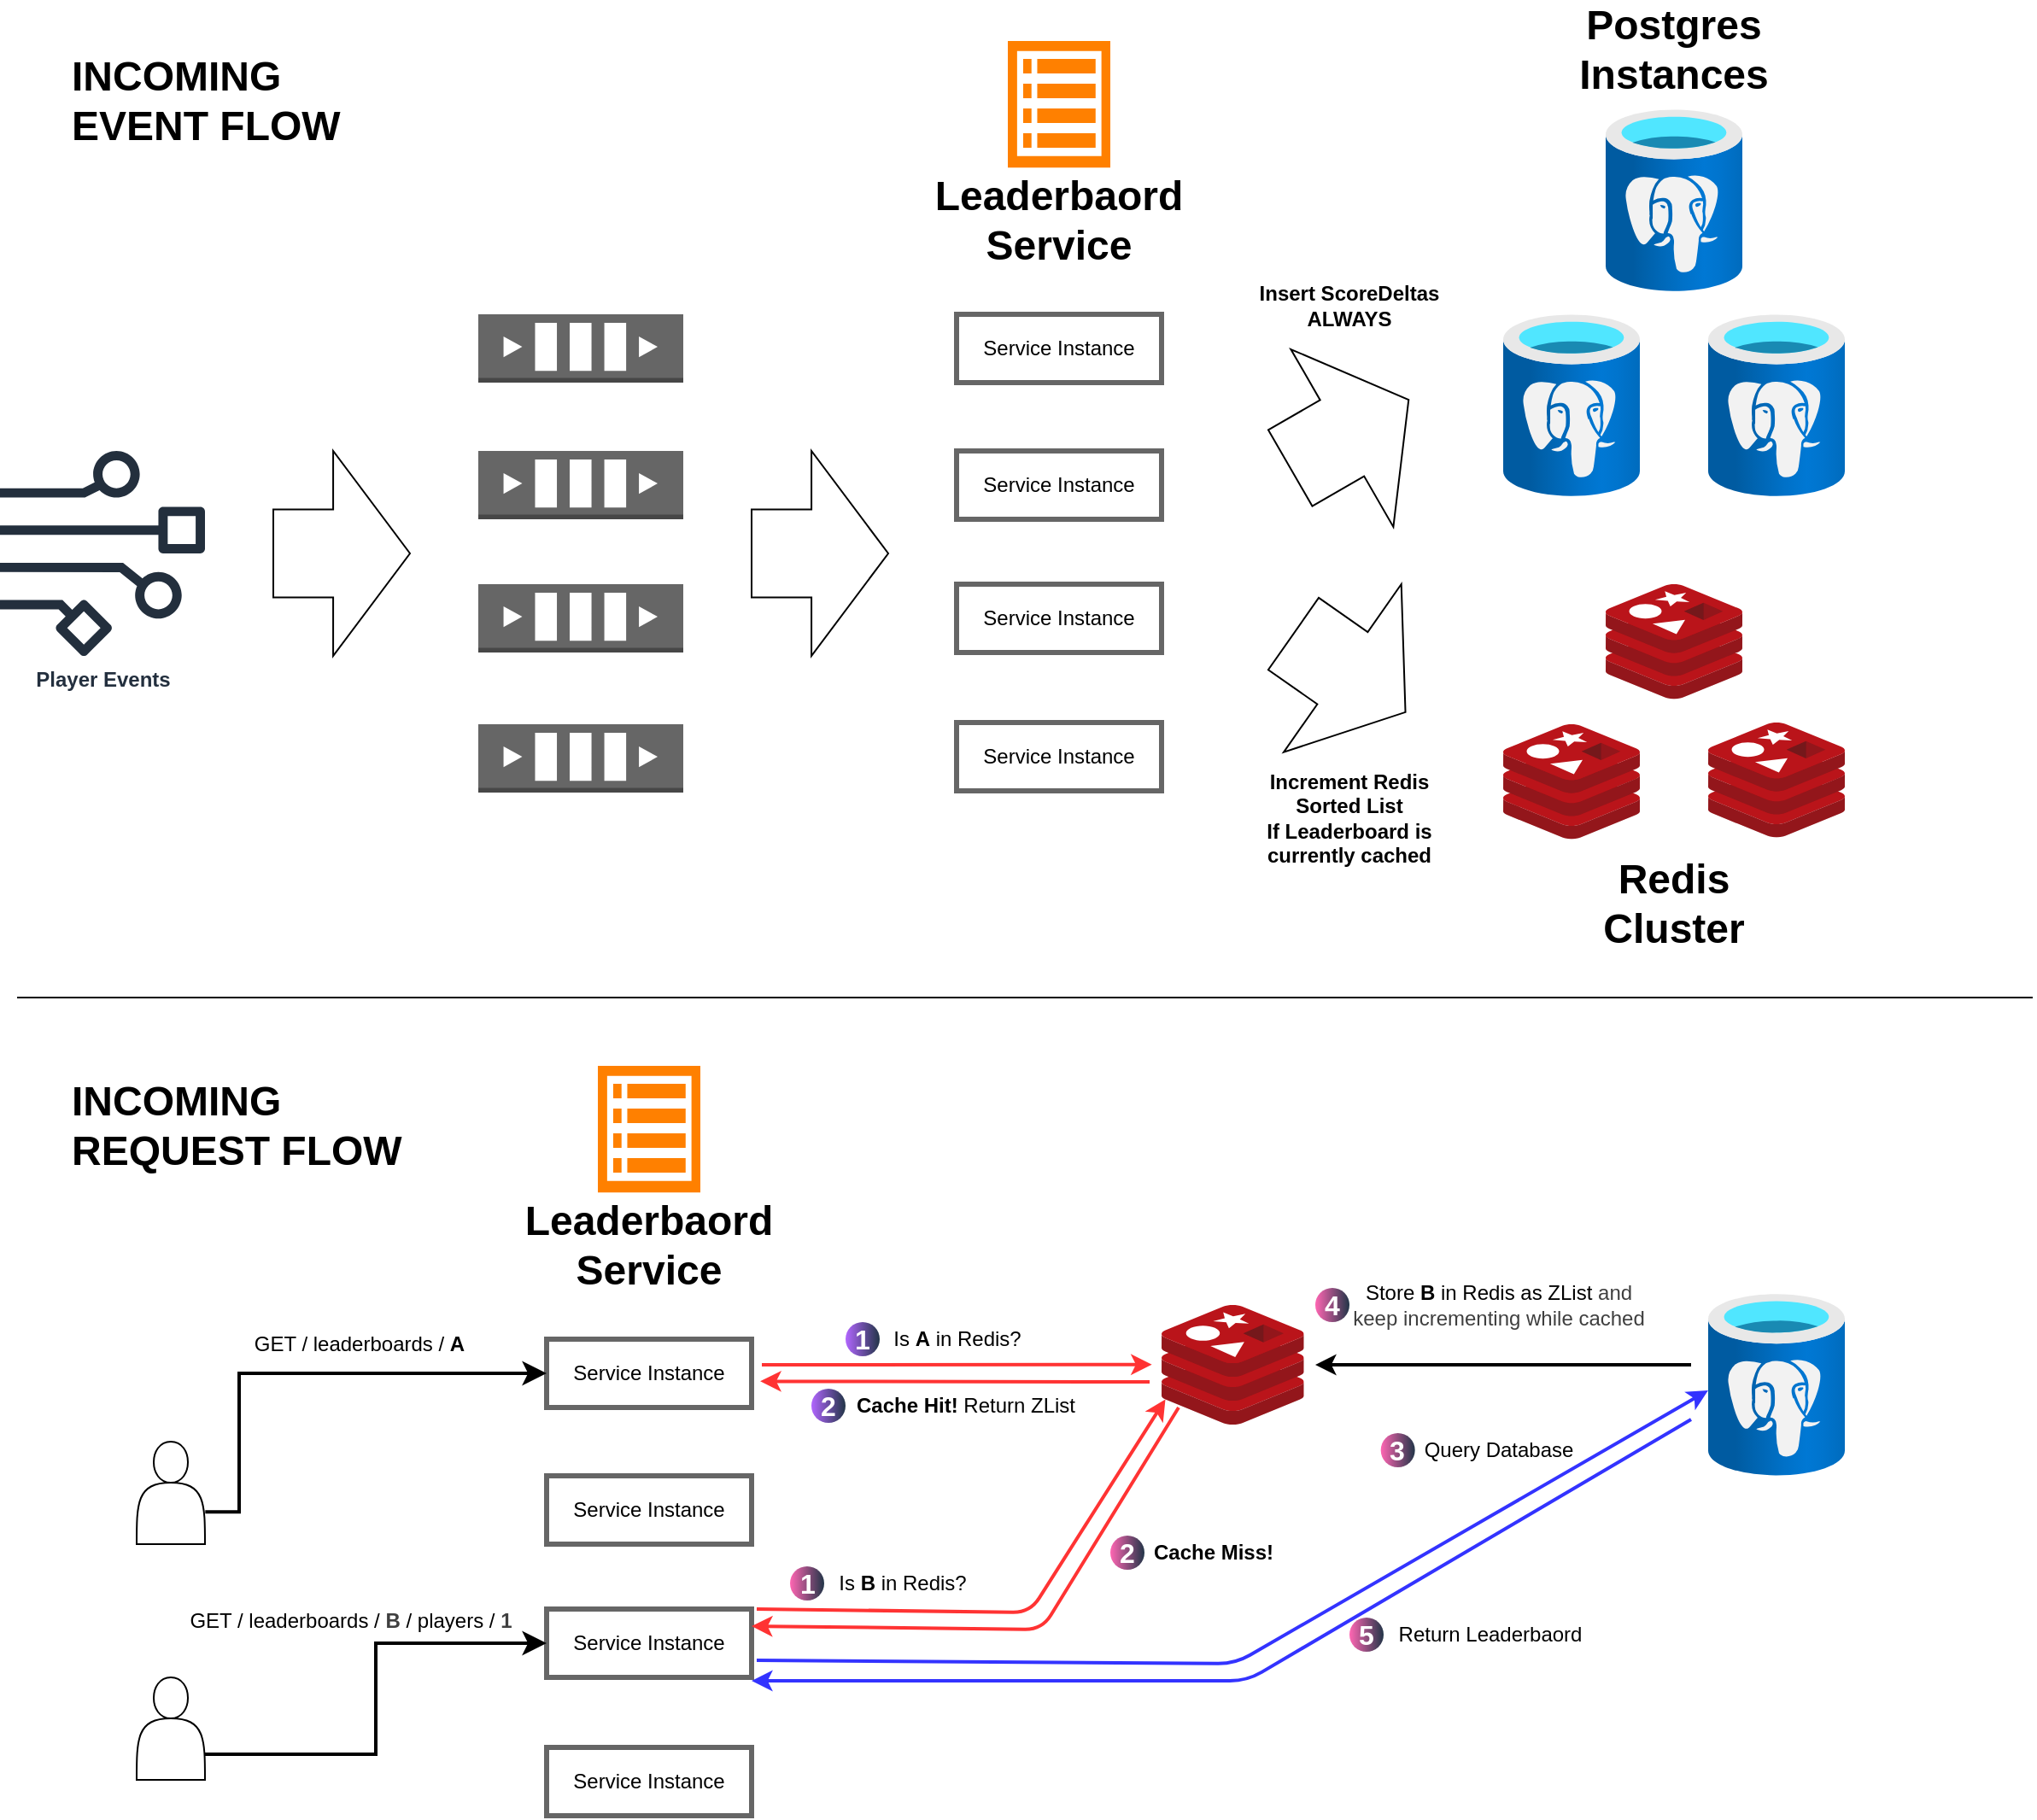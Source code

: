 <mxfile>
    <diagram id="5w8PpjfZcQBBPl3qTHrv" name="Page-1">
        <mxGraphModel dx="1994" dy="1604" grid="1" gridSize="10" guides="1" tooltips="1" connect="1" arrows="1" fold="1" page="1" pageScale="1" pageWidth="1200" pageHeight="1200" math="0" shadow="0">
            <root>
                <mxCell id="0"/>
                <mxCell id="1" parent="0"/>
                <mxCell id="2" value="" style="shape=image;verticalLabelPosition=bottom;labelBackgroundColor=default;verticalAlign=top;aspect=fixed;imageAspect=0;image=https://cloudian.com/wp-content/uploads/2024/03/kafka-logo.png;fontColor=#666666;" parent="1" vertex="1">
                    <mxGeometry x="280" y="80" width="120" height="125.44" as="geometry"/>
                </mxCell>
                <mxCell id="3" value="Player Events" style="sketch=0;outlineConnect=0;fontColor=#232F3E;gradientColor=none;fillColor=#232F3D;strokeColor=none;dashed=0;verticalLabelPosition=bottom;verticalAlign=top;align=center;html=1;fontSize=12;fontStyle=1;aspect=fixed;pointerEvents=1;shape=mxgraph.aws4.data_stream;" parent="1" vertex="1">
                    <mxGeometry y="320" width="120" height="120" as="geometry"/>
                </mxCell>
                <mxCell id="4" value="" style="outlineConnect=0;dashed=0;verticalLabelPosition=bottom;verticalAlign=top;align=center;html=1;shape=mxgraph.aws3.queue;fillColor=#666666;gradientColor=none;strokeColor=#666666;" parent="1" vertex="1">
                    <mxGeometry x="280" y="240" width="120" height="40" as="geometry"/>
                </mxCell>
                <mxCell id="5" value="" style="outlineConnect=0;dashed=0;verticalLabelPosition=bottom;verticalAlign=top;align=center;html=1;shape=mxgraph.aws3.queue;fillColor=#666666;gradientColor=none;strokeColor=#666666;" parent="1" vertex="1">
                    <mxGeometry x="280" y="320" width="120" height="40" as="geometry"/>
                </mxCell>
                <mxCell id="6" value="" style="outlineConnect=0;dashed=0;verticalLabelPosition=bottom;verticalAlign=top;align=center;html=1;shape=mxgraph.aws3.queue;fillColor=#666666;gradientColor=none;strokeColor=#666666;" parent="1" vertex="1">
                    <mxGeometry x="280" y="398" width="120" height="40" as="geometry"/>
                </mxCell>
                <mxCell id="7" value="" style="outlineConnect=0;dashed=0;verticalLabelPosition=bottom;verticalAlign=top;align=center;html=1;shape=mxgraph.aws3.queue;fillColor=#666666;gradientColor=none;strokeColor=#666666;" parent="1" vertex="1">
                    <mxGeometry x="280" y="480" width="120" height="40" as="geometry"/>
                </mxCell>
                <mxCell id="8" value="" style="shape=singleArrow;whiteSpace=wrap;html=1;arrowWidth=0.429;arrowSize=0.562;" parent="1" vertex="1">
                    <mxGeometry x="160" y="320" width="80" height="120" as="geometry"/>
                </mxCell>
                <mxCell id="9" value="" style="shape=singleArrow;whiteSpace=wrap;html=1;arrowWidth=0.429;arrowSize=0.562;" parent="1" vertex="1">
                    <mxGeometry x="440" y="320" width="80" height="120" as="geometry"/>
                </mxCell>
                <mxCell id="10" value="" style="sketch=0;html=1;aspect=fixed;strokeColor=none;shadow=0;fillColor=#FF8000;verticalAlign=top;labelPosition=center;verticalLabelPosition=bottom;shape=mxgraph.gcp2.view_list" parent="1" vertex="1">
                    <mxGeometry x="590" y="80" width="60" height="74.07" as="geometry"/>
                </mxCell>
                <mxCell id="13" value="&lt;font&gt;Leaderbaord Service&lt;/font&gt;" style="text;strokeColor=none;align=center;fillColor=none;html=1;verticalAlign=middle;whiteSpace=wrap;rounded=0;fontStyle=1;fontSize=24;" parent="1" vertex="1">
                    <mxGeometry x="560" y="170" width="120" height="30" as="geometry"/>
                </mxCell>
                <mxCell id="14" value="Service Instance" style="rounded=0;whiteSpace=wrap;html=1;strokeWidth=3;strokeColor=#666666;" parent="1" vertex="1">
                    <mxGeometry x="560" y="240" width="120" height="40" as="geometry"/>
                </mxCell>
                <mxCell id="15" value="Service Instance" style="rounded=0;whiteSpace=wrap;html=1;strokeWidth=3;strokeColor=#666666;" parent="1" vertex="1">
                    <mxGeometry x="560" y="320" width="120" height="40" as="geometry"/>
                </mxCell>
                <mxCell id="16" value="Service Instance" style="rounded=0;whiteSpace=wrap;html=1;strokeWidth=3;strokeColor=#666666;" parent="1" vertex="1">
                    <mxGeometry x="560" y="398" width="120" height="40" as="geometry"/>
                </mxCell>
                <mxCell id="17" value="Service Instance" style="rounded=0;whiteSpace=wrap;html=1;strokeWidth=3;strokeColor=#666666;" parent="1" vertex="1">
                    <mxGeometry x="560" y="479" width="120" height="40" as="geometry"/>
                </mxCell>
                <mxCell id="20" value="" style="image;aspect=fixed;html=1;points=[];align=center;fontSize=12;image=img/lib/azure2/databases/Azure_Database_PostgreSQL_Server.svg;" parent="1" vertex="1">
                    <mxGeometry x="940" y="120" width="80" height="106.67" as="geometry"/>
                </mxCell>
                <mxCell id="21" value="" style="shape=singleArrow;whiteSpace=wrap;html=1;arrowWidth=0.429;arrowSize=0.562;rotation=-30;" parent="1" vertex="1">
                    <mxGeometry x="750" y="250" width="80" height="120" as="geometry"/>
                </mxCell>
                <mxCell id="22" value="" style="image;aspect=fixed;html=1;points=[];align=center;fontSize=12;image=img/lib/azure2/databases/Azure_Database_PostgreSQL_Server.svg;" parent="1" vertex="1">
                    <mxGeometry x="880" y="240" width="80" height="106.67" as="geometry"/>
                </mxCell>
                <mxCell id="23" value="" style="image;aspect=fixed;html=1;points=[];align=center;fontSize=12;image=img/lib/azure2/databases/Azure_Database_PostgreSQL_Server.svg;" parent="1" vertex="1">
                    <mxGeometry x="1000" y="240" width="80" height="106.67" as="geometry"/>
                </mxCell>
                <mxCell id="24" value="" style="shape=singleArrow;whiteSpace=wrap;html=1;arrowWidth=0.429;arrowSize=0.562;rotation=35;" parent="1" vertex="1">
                    <mxGeometry x="750" y="390" width="80" height="120" as="geometry"/>
                </mxCell>
                <mxCell id="25" value="" style="image;sketch=0;aspect=fixed;html=1;points=[];align=center;fontSize=12;image=img/lib/mscae/Cache_Redis_Product.svg;" parent="1" vertex="1">
                    <mxGeometry x="880" y="480" width="80" height="67.2" as="geometry"/>
                </mxCell>
                <mxCell id="26" value="" style="image;sketch=0;aspect=fixed;html=1;points=[];align=center;fontSize=12;image=img/lib/mscae/Cache_Redis_Product.svg;" parent="1" vertex="1">
                    <mxGeometry x="1000" y="479" width="80" height="67.2" as="geometry"/>
                </mxCell>
                <mxCell id="27" value="" style="image;sketch=0;aspect=fixed;html=1;points=[];align=center;fontSize=12;image=img/lib/mscae/Cache_Redis_Product.svg;" parent="1" vertex="1">
                    <mxGeometry x="940" y="398.0" width="80" height="67.2" as="geometry"/>
                </mxCell>
                <mxCell id="28" value="&lt;font&gt;Postgres Instances&lt;/font&gt;" style="text;strokeColor=none;align=center;fillColor=none;html=1;verticalAlign=middle;whiteSpace=wrap;rounded=0;fontStyle=1;fontSize=24;" parent="1" vertex="1">
                    <mxGeometry x="920" y="70" width="120" height="30" as="geometry"/>
                </mxCell>
                <mxCell id="29" value="&lt;font&gt;Redis Cluster&lt;/font&gt;" style="text;strokeColor=none;align=center;fillColor=none;html=1;verticalAlign=middle;whiteSpace=wrap;rounded=0;fontStyle=1;fontSize=24;" parent="1" vertex="1">
                    <mxGeometry x="920" y="570" width="120" height="30" as="geometry"/>
                </mxCell>
                <mxCell id="30" value="&lt;font&gt;Insert ScoreDeltas&lt;br&gt;ALWAYS&lt;/font&gt;" style="text;strokeColor=none;align=center;fillColor=none;html=1;verticalAlign=middle;whiteSpace=wrap;rounded=0;fontStyle=1;fontSize=12;" parent="1" vertex="1">
                    <mxGeometry x="730" y="220" width="120" height="30" as="geometry"/>
                </mxCell>
                <mxCell id="31" value="Increment Redis Sorted List&lt;br&gt;If Leaderboard is currently cached" style="text;strokeColor=none;align=center;fillColor=none;html=1;verticalAlign=middle;whiteSpace=wrap;rounded=0;fontStyle=1;fontSize=12;" parent="1" vertex="1">
                    <mxGeometry x="730" y="520" width="120" height="30" as="geometry"/>
                </mxCell>
                <mxCell id="32" value="&lt;font&gt;INCOMING&lt;/font&gt;&lt;div&gt;&lt;font&gt;EVENT FLOW&lt;/font&gt;&lt;/div&gt;" style="text;strokeColor=none;align=left;fillColor=none;html=1;verticalAlign=top;whiteSpace=wrap;rounded=0;fontStyle=1;fontSize=24;" parent="1" vertex="1">
                    <mxGeometry x="40" y="80" width="200" height="80" as="geometry"/>
                </mxCell>
                <mxCell id="33" value="" style="edgeStyle=none;orthogonalLoop=1;jettySize=auto;html=1;endArrow=none;endFill=0;" parent="1" edge="1">
                    <mxGeometry width="80" relative="1" as="geometry">
                        <mxPoint x="10" y="640" as="sourcePoint"/>
                        <mxPoint x="1190" y="640" as="targetPoint"/>
                        <Array as="points"/>
                    </mxGeometry>
                </mxCell>
                <mxCell id="34" value="&lt;font&gt;INCOMING&lt;/font&gt;&lt;div&gt;&lt;font&gt;REQUEST FLOW&lt;/font&gt;&lt;/div&gt;" style="text;strokeColor=none;align=left;fillColor=none;html=1;verticalAlign=top;whiteSpace=wrap;rounded=0;fontStyle=1;fontSize=24;" parent="1" vertex="1">
                    <mxGeometry x="40" y="680" width="200" height="80" as="geometry"/>
                </mxCell>
                <mxCell id="48" value="" style="sketch=0;html=1;aspect=fixed;strokeColor=none;shadow=0;fillColor=#FF8000;verticalAlign=top;labelPosition=center;verticalLabelPosition=bottom;shape=mxgraph.gcp2.view_list" parent="1" vertex="1">
                    <mxGeometry x="350" y="680" width="60" height="74.07" as="geometry"/>
                </mxCell>
                <mxCell id="49" value="&lt;font&gt;Leaderbaord Service&lt;/font&gt;" style="text;strokeColor=none;align=center;fillColor=none;html=1;verticalAlign=middle;whiteSpace=wrap;rounded=0;fontStyle=1;fontSize=24;" parent="1" vertex="1">
                    <mxGeometry x="320" y="770" width="120" height="30" as="geometry"/>
                </mxCell>
                <mxCell id="50" value="Service Instance" style="rounded=0;whiteSpace=wrap;html=1;strokeWidth=3;strokeColor=#666666;" parent="1" vertex="1">
                    <mxGeometry x="320" y="840" width="120" height="40" as="geometry"/>
                </mxCell>
                <mxCell id="51" value="Service Instance" style="rounded=0;whiteSpace=wrap;html=1;strokeWidth=3;strokeColor=#666666;" parent="1" vertex="1">
                    <mxGeometry x="320" y="920" width="120" height="40" as="geometry"/>
                </mxCell>
                <mxCell id="52" value="Service Instance" style="rounded=0;whiteSpace=wrap;html=1;strokeWidth=3;strokeColor=#666666;" parent="1" vertex="1">
                    <mxGeometry x="320" y="998" width="120" height="40" as="geometry"/>
                </mxCell>
                <mxCell id="53" value="Service Instance" style="rounded=0;whiteSpace=wrap;html=1;strokeWidth=3;strokeColor=#666666;" parent="1" vertex="1">
                    <mxGeometry x="320" y="1079" width="120" height="40" as="geometry"/>
                </mxCell>
                <mxCell id="54" value="" style="shape=actor;whiteSpace=wrap;html=1;" parent="1" vertex="1">
                    <mxGeometry x="80" y="900" width="40" height="60" as="geometry"/>
                </mxCell>
                <mxCell id="56" value="" style="edgeStyle=elbowEdgeStyle;elbow=horizontal;endArrow=classic;html=1;curved=0;rounded=0;endSize=8;startSize=8;exitX=1.004;exitY=0.686;exitDx=0;exitDy=0;exitPerimeter=0;entryX=0;entryY=0.5;entryDx=0;entryDy=0;strokeWidth=2;" parent="1" source="54" target="50" edge="1">
                    <mxGeometry width="50" height="50" relative="1" as="geometry">
                        <mxPoint x="160" y="960" as="sourcePoint"/>
                        <mxPoint x="210" y="910" as="targetPoint"/>
                        <Array as="points">
                            <mxPoint x="140" y="900"/>
                        </Array>
                    </mxGeometry>
                </mxCell>
                <mxCell id="57" value="GET / leaderboards / &lt;b&gt;A&lt;/b&gt;" style="text;html=1;align=center;verticalAlign=middle;resizable=0;points=[];autosize=1;strokeColor=none;fillColor=none;" parent="1" vertex="1">
                    <mxGeometry x="135" y="828" width="150" height="30" as="geometry"/>
                </mxCell>
                <mxCell id="59" value="" style="image;sketch=0;aspect=fixed;html=1;points=[];align=center;fontSize=12;image=img/lib/mscae/Cache_Redis_Product.svg;" vertex="1" parent="1">
                    <mxGeometry x="680" y="820" width="83.33" height="70" as="geometry"/>
                </mxCell>
                <mxCell id="61" value="&lt;span style=&quot;color: rgb(0, 0, 0);&quot;&gt;Is &lt;b&gt;A&lt;/b&gt; in Redis?&lt;/span&gt;" style="text;html=1;align=center;verticalAlign=middle;resizable=0;points=[];autosize=1;strokeColor=none;fillColor=none;" vertex="1" parent="1">
                    <mxGeometry x="510" y="825" width="100" height="30" as="geometry"/>
                </mxCell>
                <mxCell id="63" style="edgeStyle=none;html=1;strokeColor=#FF3333;strokeWidth=2;entryX=-0.02;entryY=0.498;entryDx=0;entryDy=0;entryPerimeter=0;" edge="1" parent="1">
                    <mxGeometry relative="1" as="geometry">
                        <mxPoint x="674.333" y="854.86" as="targetPoint"/>
                        <mxPoint x="446" y="855" as="sourcePoint"/>
                    </mxGeometry>
                </mxCell>
                <mxCell id="64" style="edgeStyle=none;html=1;strokeColor=#FF3333;strokeWidth=2;entryX=1.017;entryY=0.617;entryDx=0;entryDy=0;entryPerimeter=0;" edge="1" parent="1">
                    <mxGeometry relative="1" as="geometry">
                        <mxPoint x="445.04" y="864.68" as="targetPoint"/>
                        <mxPoint x="673" y="865" as="sourcePoint"/>
                    </mxGeometry>
                </mxCell>
                <mxCell id="65" value="&lt;span style=&quot;color: rgb(0, 0, 0);&quot;&gt;&lt;b&gt;Cache Hit!&lt;/b&gt;&amp;nbsp;Return ZList&lt;/span&gt;" style="text;html=1;align=center;verticalAlign=middle;resizable=0;points=[];autosize=1;strokeColor=none;fillColor=none;" vertex="1" parent="1">
                    <mxGeometry x="490" y="864" width="150" height="30" as="geometry"/>
                </mxCell>
                <mxCell id="66" value="" style="shape=actor;whiteSpace=wrap;html=1;" vertex="1" parent="1">
                    <mxGeometry x="80" y="1038" width="40" height="60" as="geometry"/>
                </mxCell>
                <mxCell id="67" value="" style="edgeStyle=elbowEdgeStyle;elbow=horizontal;endArrow=classic;html=1;curved=0;rounded=0;endSize=8;startSize=8;exitX=1;exitY=0.75;exitDx=0;exitDy=0;entryX=0;entryY=0.5;entryDx=0;entryDy=0;strokeWidth=2;" edge="1" parent="1" source="66" target="52">
                    <mxGeometry width="50" height="50" relative="1" as="geometry">
                        <mxPoint x="130" y="951" as="sourcePoint"/>
                        <mxPoint x="330" y="870" as="targetPoint"/>
                        <Array as="points">
                            <mxPoint x="220" y="1020"/>
                        </Array>
                    </mxGeometry>
                </mxCell>
                <mxCell id="68" value="&lt;span style=&quot;color: rgb(0, 0, 0);&quot;&gt;GET / leaderboards /&amp;nbsp;&lt;/span&gt;&lt;b style=&quot;color: rgb(63, 63, 63); scrollbar-color: rgb(226, 226, 226) rgb(251, 251, 251);&quot;&gt;B&amp;nbsp;&lt;/b&gt;&lt;span style=&quot;color: rgb(0, 0, 0);&quot;&gt;/ players /&amp;nbsp;&lt;/span&gt;&lt;b style=&quot;color: rgb(63, 63, 63); scrollbar-color: rgb(226, 226, 226) rgb(251, 251, 251);&quot;&gt;1&lt;/b&gt;" style="text;html=1;align=center;verticalAlign=middle;resizable=0;points=[];autosize=1;strokeColor=none;fillColor=none;" vertex="1" parent="1">
                    <mxGeometry x="100" y="990" width="210" height="30" as="geometry"/>
                </mxCell>
                <mxCell id="71" style="edgeStyle=none;html=1;exitX=1;exitY=0;exitDx=0;exitDy=0;strokeColor=#FF3333;strokeWidth=2;entryX=-0.009;entryY=0.789;entryDx=0;entryDy=0;entryPerimeter=0;" edge="1" parent="1">
                    <mxGeometry relative="1" as="geometry">
                        <mxPoint x="682.25" y="875.23" as="targetPoint"/>
                        <mxPoint x="443" y="998" as="sourcePoint"/>
                        <Array as="points">
                            <mxPoint x="603" y="1000"/>
                        </Array>
                    </mxGeometry>
                </mxCell>
                <mxCell id="72" value="&lt;span style=&quot;color: rgb(0, 0, 0);&quot;&gt;Is &lt;b&gt;B&lt;/b&gt; in Redis?&lt;/span&gt;" style="text;html=1;align=center;verticalAlign=middle;resizable=0;points=[];autosize=1;strokeColor=none;fillColor=none;" vertex="1" parent="1">
                    <mxGeometry x="477.5" y="968" width="100" height="30" as="geometry"/>
                </mxCell>
                <mxCell id="73" style="edgeStyle=none;html=1;exitX=0.12;exitY=0.857;exitDx=0;exitDy=0;strokeColor=#FF3333;strokeWidth=2;entryX=1;entryY=0.25;entryDx=0;entryDy=0;exitPerimeter=0;" edge="1" parent="1" source="59" target="52">
                    <mxGeometry relative="1" as="geometry">
                        <mxPoint x="450" y="934.83" as="targetPoint"/>
                        <mxPoint x="680" y="934.77" as="sourcePoint"/>
                        <Array as="points">
                            <mxPoint x="610" y="1010"/>
                        </Array>
                    </mxGeometry>
                </mxCell>
                <mxCell id="74" value="&lt;span style=&quot;color: rgb(0, 0, 0);&quot;&gt;&lt;b&gt;Cache Miss!&lt;/b&gt;&lt;/span&gt;" style="text;html=1;align=center;verticalAlign=middle;resizable=0;points=[];autosize=1;strokeColor=none;fillColor=none;" vertex="1" parent="1">
                    <mxGeometry x="665" y="950" width="90" height="30" as="geometry"/>
                </mxCell>
                <mxCell id="77" style="edgeStyle=none;html=1;exitX=1;exitY=0.75;exitDx=0;exitDy=0;strokeColor=#3333FF;strokeWidth=2;" edge="1" parent="1">
                    <mxGeometry relative="1" as="geometry">
                        <mxPoint x="1000" y="870" as="targetPoint"/>
                        <mxPoint x="443" y="1028" as="sourcePoint"/>
                        <Array as="points">
                            <mxPoint x="723" y="1030"/>
                        </Array>
                    </mxGeometry>
                </mxCell>
                <mxCell id="78" value="" style="image;aspect=fixed;html=1;points=[];align=center;fontSize=12;image=img/lib/azure2/databases/Azure_Database_PostgreSQL_Server.svg;" vertex="1" parent="1">
                    <mxGeometry x="1000" y="813.33" width="80" height="106.67" as="geometry"/>
                </mxCell>
                <mxCell id="79" value="Query Database" style="text;html=1;align=center;verticalAlign=middle;resizable=0;points=[];autosize=1;strokeColor=none;fillColor=none;" vertex="1" parent="1">
                    <mxGeometry x="821.67" y="890" width="110" height="30" as="geometry"/>
                </mxCell>
                <mxCell id="85" value="" style="edgeStyle=none;orthogonalLoop=1;jettySize=auto;html=1;strokeWidth=2;" edge="1" parent="1">
                    <mxGeometry width="100" relative="1" as="geometry">
                        <mxPoint x="990" y="855" as="sourcePoint"/>
                        <mxPoint x="770" y="855" as="targetPoint"/>
                        <Array as="points"/>
                    </mxGeometry>
                </mxCell>
                <mxCell id="86" value="Store &lt;b&gt;B&lt;/b&gt; in Redis as ZList&amp;nbsp;&lt;span style=&quot;color: rgb(63, 63, 63); background-color: transparent;&quot;&gt;and&lt;/span&gt;&lt;div&gt;&lt;span style=&quot;color: rgb(63, 63, 63); background-color: transparent;&quot;&gt;keep incrementing while cached&lt;/span&gt;&lt;/div&gt;" style="text;html=1;align=center;verticalAlign=middle;resizable=0;points=[];autosize=1;strokeColor=none;fillColor=none;" vertex="1" parent="1">
                    <mxGeometry x="781.67" y="800" width="190" height="40" as="geometry"/>
                </mxCell>
                <mxCell id="88" value="1" style="ellipse;whiteSpace=wrap;html=1;aspect=fixed;rotation=0;gradientColor=#223548;strokeColor=none;gradientDirection=east;fillColor=#B266FF;rounded=0;pointerEvents=0;fontFamily=Helvetica;fontSize=16;fontColor=#FFFFFF;spacingTop=4;spacingBottom=4;spacingLeft=4;spacingRight=4;points=[];fontStyle=1" vertex="1" parent="1">
                    <mxGeometry x="495" y="830" width="20" height="20" as="geometry"/>
                </mxCell>
                <mxCell id="89" value="2" style="ellipse;whiteSpace=wrap;html=1;aspect=fixed;rotation=0;gradientColor=#223548;strokeColor=none;gradientDirection=east;fillColor=#B266FF;rounded=0;pointerEvents=0;fontFamily=Helvetica;fontSize=16;fontColor=#FFFFFF;spacingTop=4;spacingBottom=4;spacingLeft=4;spacingRight=4;points=[];fontStyle=1" vertex="1" parent="1">
                    <mxGeometry x="475" y="869" width="20" height="20" as="geometry"/>
                </mxCell>
                <mxCell id="92" value="1" style="ellipse;whiteSpace=wrap;html=1;aspect=fixed;rotation=0;gradientColor=#223548;strokeColor=none;gradientDirection=east;fillColor=#FF66B3;rounded=0;pointerEvents=0;fontFamily=Helvetica;fontSize=16;fontColor=#FFFFFF;spacingTop=4;spacingBottom=4;spacingLeft=4;spacingRight=4;points=[];fontStyle=1" vertex="1" parent="1">
                    <mxGeometry x="462.5" y="973" width="20" height="20" as="geometry"/>
                </mxCell>
                <mxCell id="94" value="2" style="ellipse;whiteSpace=wrap;html=1;aspect=fixed;rotation=0;gradientColor=#223548;strokeColor=none;gradientDirection=east;fillColor=#FF66B3;rounded=0;pointerEvents=0;fontFamily=Helvetica;fontSize=16;fontColor=#FFFFFF;spacingTop=4;spacingBottom=4;spacingLeft=4;spacingRight=4;points=[];fontStyle=1" vertex="1" parent="1">
                    <mxGeometry x="650.0" y="955" width="20" height="20" as="geometry"/>
                </mxCell>
                <mxCell id="95" value="3" style="ellipse;whiteSpace=wrap;html=1;aspect=fixed;rotation=0;gradientColor=#223548;strokeColor=none;gradientDirection=east;fillColor=#FF66B3;rounded=0;pointerEvents=0;fontFamily=Helvetica;fontSize=16;fontColor=#FFFFFF;spacingTop=4;spacingBottom=4;spacingLeft=4;spacingRight=4;points=[];fontStyle=1" vertex="1" parent="1">
                    <mxGeometry x="808.34" y="895" width="20" height="20" as="geometry"/>
                </mxCell>
                <mxCell id="97" style="edgeStyle=none;html=1;strokeColor=#3333FF;strokeWidth=2;" edge="1" parent="1">
                    <mxGeometry relative="1" as="geometry">
                        <mxPoint x="440" y="1040" as="targetPoint"/>
                        <mxPoint x="990" y="887" as="sourcePoint"/>
                        <Array as="points">
                            <mxPoint x="730" y="1040"/>
                        </Array>
                    </mxGeometry>
                </mxCell>
                <mxCell id="98" value="4" style="ellipse;whiteSpace=wrap;html=1;aspect=fixed;rotation=0;gradientColor=#223548;strokeColor=none;gradientDirection=east;fillColor=#FF66B3;rounded=0;pointerEvents=0;fontFamily=Helvetica;fontSize=16;fontColor=#FFFFFF;spacingTop=4;spacingBottom=4;spacingLeft=4;spacingRight=4;points=[];fontStyle=1" vertex="1" parent="1">
                    <mxGeometry x="770" y="810" width="20" height="20" as="geometry"/>
                </mxCell>
                <mxCell id="99" value="Return Leaderbaord" style="text;html=1;align=center;verticalAlign=middle;resizable=0;points=[];autosize=1;strokeColor=none;fillColor=none;" vertex="1" parent="1">
                    <mxGeometry x="806.67" y="998" width="130" height="30" as="geometry"/>
                </mxCell>
                <mxCell id="100" value="5" style="ellipse;whiteSpace=wrap;html=1;aspect=fixed;rotation=0;gradientColor=#223548;strokeColor=none;gradientDirection=east;fillColor=#FF66B3;rounded=0;pointerEvents=0;fontFamily=Helvetica;fontSize=16;fontColor=#FFFFFF;spacingTop=4;spacingBottom=4;spacingLeft=4;spacingRight=4;points=[];fontStyle=1" vertex="1" parent="1">
                    <mxGeometry x="790" y="1003" width="20" height="20" as="geometry"/>
                </mxCell>
            </root>
        </mxGraphModel>
    </diagram>
</mxfile>